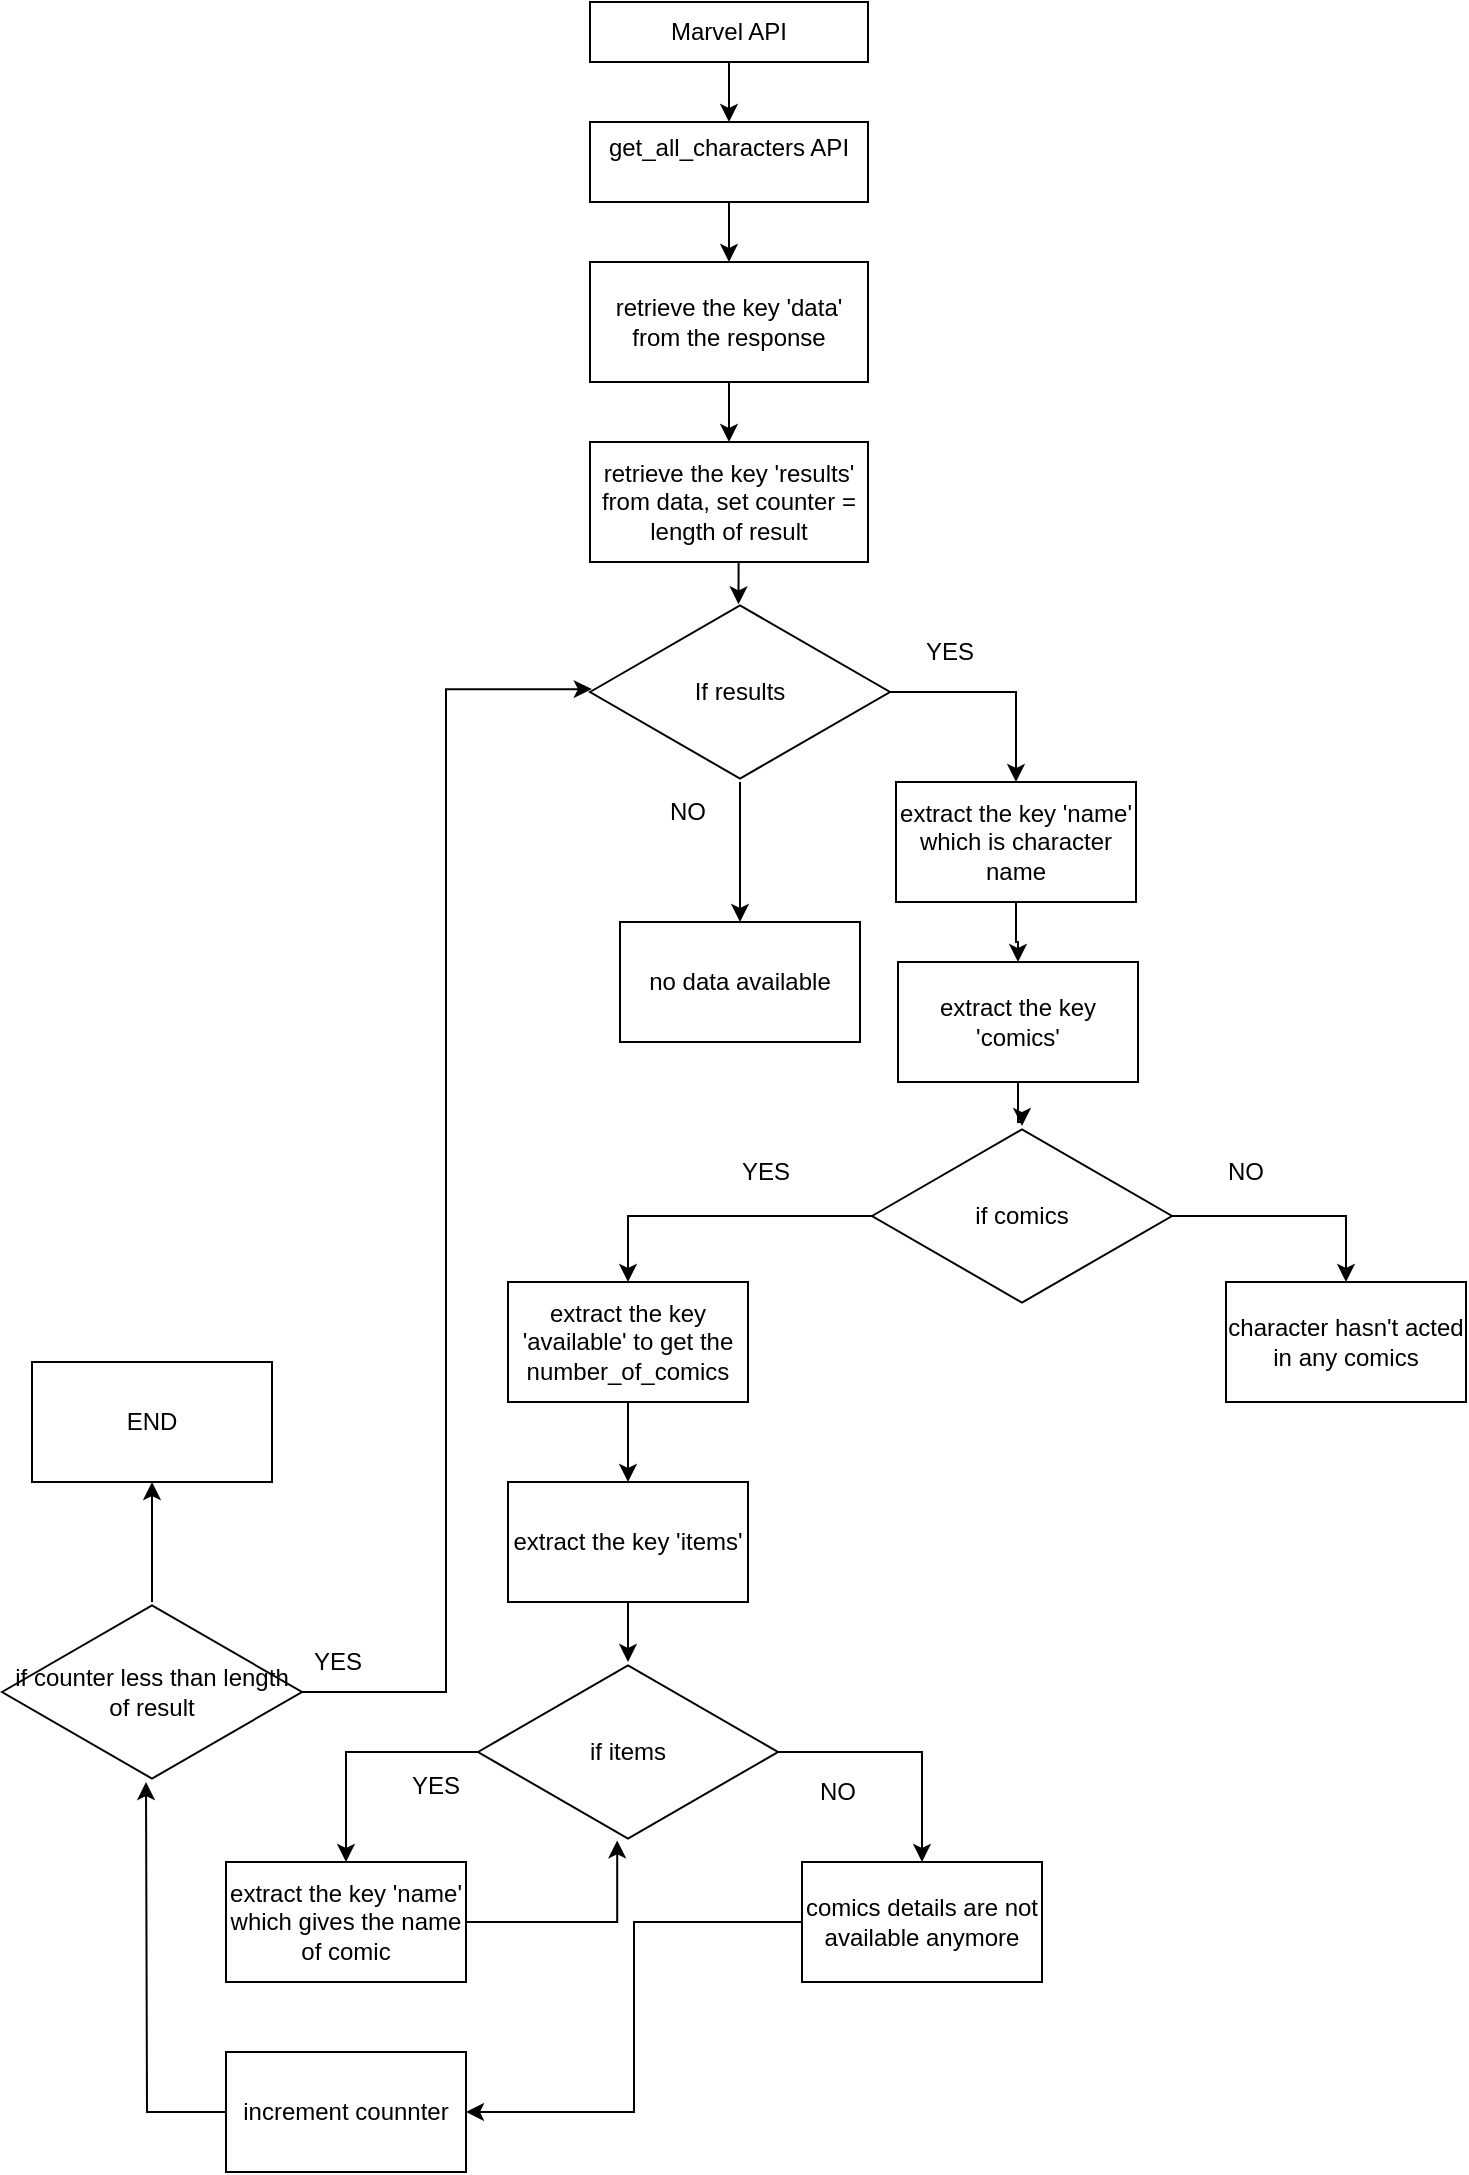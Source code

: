 <mxfile version="24.5.2" type="device">
  <diagram name="Page-1" id="FlFmTjVNdLPFIJBry7hO">
    <mxGraphModel dx="1235" dy="614" grid="1" gridSize="10" guides="1" tooltips="1" connect="1" arrows="1" fold="1" page="1" pageScale="1" pageWidth="850" pageHeight="1100" math="0" shadow="0">
      <root>
        <mxCell id="0" />
        <mxCell id="1" parent="0" />
        <mxCell id="bGXF6dSpcI4RN7ZMIMgQ-3" value="&lt;div&gt;&lt;br&gt;&lt;/div&gt;" style="text;html=1;align=center;verticalAlign=middle;whiteSpace=wrap;rounded=0;" vertex="1" parent="1">
          <mxGeometry x="381" y="210" width="60" height="30" as="geometry" />
        </mxCell>
        <mxCell id="bGXF6dSpcI4RN7ZMIMgQ-27" style="edgeStyle=orthogonalEdgeStyle;rounded=0;orthogonalLoop=1;jettySize=auto;html=1;exitX=0.5;exitY=1;exitDx=0;exitDy=0;entryX=0.5;entryY=0;entryDx=0;entryDy=0;" edge="1" parent="1" source="bGXF6dSpcI4RN7ZMIMgQ-8" target="bGXF6dSpcI4RN7ZMIMgQ-9">
          <mxGeometry relative="1" as="geometry" />
        </mxCell>
        <mxCell id="bGXF6dSpcI4RN7ZMIMgQ-8" value="Marvel API" style="rounded=0;whiteSpace=wrap;html=1;" vertex="1" parent="1">
          <mxGeometry x="302" y="10" width="139" height="30" as="geometry" />
        </mxCell>
        <mxCell id="bGXF6dSpcI4RN7ZMIMgQ-28" value="" style="edgeStyle=orthogonalEdgeStyle;rounded=0;orthogonalLoop=1;jettySize=auto;html=1;" edge="1" parent="1" source="bGXF6dSpcI4RN7ZMIMgQ-9" target="bGXF6dSpcI4RN7ZMIMgQ-15">
          <mxGeometry relative="1" as="geometry" />
        </mxCell>
        <mxCell id="bGXF6dSpcI4RN7ZMIMgQ-9" value="get_all_characters API&lt;div&gt;&lt;br&gt;&lt;/div&gt;" style="rounded=0;whiteSpace=wrap;html=1;" vertex="1" parent="1">
          <mxGeometry x="302" y="70" width="139" height="40" as="geometry" />
        </mxCell>
        <mxCell id="bGXF6dSpcI4RN7ZMIMgQ-70" style="edgeStyle=orthogonalEdgeStyle;rounded=0;orthogonalLoop=1;jettySize=auto;html=1;exitX=0.5;exitY=1;exitDx=0;exitDy=0;entryX=0.5;entryY=0;entryDx=0;entryDy=0;" edge="1" parent="1" source="bGXF6dSpcI4RN7ZMIMgQ-15" target="bGXF6dSpcI4RN7ZMIMgQ-16">
          <mxGeometry relative="1" as="geometry" />
        </mxCell>
        <mxCell id="bGXF6dSpcI4RN7ZMIMgQ-15" value="retrieve the key &#39;data&#39; from the response" style="rounded=0;whiteSpace=wrap;html=1;" vertex="1" parent="1">
          <mxGeometry x="302" y="140" width="139" height="60" as="geometry" />
        </mxCell>
        <mxCell id="bGXF6dSpcI4RN7ZMIMgQ-16" value="retrieve the key &#39;results&#39; from data, set counter = length of result" style="rounded=0;whiteSpace=wrap;html=1;" vertex="1" parent="1">
          <mxGeometry x="302" y="230" width="139" height="60" as="geometry" />
        </mxCell>
        <mxCell id="bGXF6dSpcI4RN7ZMIMgQ-30" style="edgeStyle=orthogonalEdgeStyle;rounded=0;orthogonalLoop=1;jettySize=auto;html=1;entryX=0.5;entryY=0;entryDx=0;entryDy=0;" edge="1" parent="1" source="bGXF6dSpcI4RN7ZMIMgQ-18" target="bGXF6dSpcI4RN7ZMIMgQ-19">
          <mxGeometry relative="1" as="geometry" />
        </mxCell>
        <mxCell id="bGXF6dSpcI4RN7ZMIMgQ-33" style="edgeStyle=orthogonalEdgeStyle;rounded=0;orthogonalLoop=1;jettySize=auto;html=1;entryX=0.5;entryY=0;entryDx=0;entryDy=0;" edge="1" parent="1" source="bGXF6dSpcI4RN7ZMIMgQ-18" target="bGXF6dSpcI4RN7ZMIMgQ-20">
          <mxGeometry relative="1" as="geometry" />
        </mxCell>
        <mxCell id="bGXF6dSpcI4RN7ZMIMgQ-18" value="If results" style="html=1;whiteSpace=wrap;aspect=fixed;shape=isoRectangle;" vertex="1" parent="1">
          <mxGeometry x="302" y="310" width="150" height="90" as="geometry" />
        </mxCell>
        <mxCell id="bGXF6dSpcI4RN7ZMIMgQ-19" value="no data available" style="rounded=0;whiteSpace=wrap;html=1;" vertex="1" parent="1">
          <mxGeometry x="317" y="470" width="120" height="60" as="geometry" />
        </mxCell>
        <mxCell id="bGXF6dSpcI4RN7ZMIMgQ-34" value="" style="edgeStyle=orthogonalEdgeStyle;rounded=0;orthogonalLoop=1;jettySize=auto;html=1;" edge="1" parent="1" source="bGXF6dSpcI4RN7ZMIMgQ-20" target="bGXF6dSpcI4RN7ZMIMgQ-21">
          <mxGeometry relative="1" as="geometry" />
        </mxCell>
        <mxCell id="bGXF6dSpcI4RN7ZMIMgQ-20" value="extract the key &#39;name&#39; which is character name" style="rounded=0;whiteSpace=wrap;html=1;" vertex="1" parent="1">
          <mxGeometry x="455" y="400" width="120" height="60" as="geometry" />
        </mxCell>
        <mxCell id="bGXF6dSpcI4RN7ZMIMgQ-35" value="" style="edgeStyle=orthogonalEdgeStyle;rounded=0;orthogonalLoop=1;jettySize=auto;html=1;" edge="1" parent="1" source="bGXF6dSpcI4RN7ZMIMgQ-21" target="bGXF6dSpcI4RN7ZMIMgQ-22">
          <mxGeometry relative="1" as="geometry" />
        </mxCell>
        <mxCell id="bGXF6dSpcI4RN7ZMIMgQ-21" value="extract the key &#39;comics&#39;" style="rounded=0;whiteSpace=wrap;html=1;" vertex="1" parent="1">
          <mxGeometry x="456" y="490" width="120" height="60" as="geometry" />
        </mxCell>
        <mxCell id="bGXF6dSpcI4RN7ZMIMgQ-37" style="edgeStyle=orthogonalEdgeStyle;rounded=0;orthogonalLoop=1;jettySize=auto;html=1;entryX=0.5;entryY=0;entryDx=0;entryDy=0;" edge="1" parent="1" source="bGXF6dSpcI4RN7ZMIMgQ-22" target="bGXF6dSpcI4RN7ZMIMgQ-23">
          <mxGeometry relative="1" as="geometry" />
        </mxCell>
        <mxCell id="bGXF6dSpcI4RN7ZMIMgQ-42" style="edgeStyle=orthogonalEdgeStyle;rounded=0;orthogonalLoop=1;jettySize=auto;html=1;entryX=0.5;entryY=0;entryDx=0;entryDy=0;" edge="1" parent="1" source="bGXF6dSpcI4RN7ZMIMgQ-22" target="bGXF6dSpcI4RN7ZMIMgQ-41">
          <mxGeometry relative="1" as="geometry" />
        </mxCell>
        <mxCell id="bGXF6dSpcI4RN7ZMIMgQ-22" value="if comics" style="html=1;whiteSpace=wrap;aspect=fixed;shape=isoRectangle;" vertex="1" parent="1">
          <mxGeometry x="443" y="572" width="150" height="90" as="geometry" />
        </mxCell>
        <mxCell id="bGXF6dSpcI4RN7ZMIMgQ-38" value="" style="edgeStyle=orthogonalEdgeStyle;rounded=0;orthogonalLoop=1;jettySize=auto;html=1;" edge="1" parent="1" source="bGXF6dSpcI4RN7ZMIMgQ-23" target="bGXF6dSpcI4RN7ZMIMgQ-24">
          <mxGeometry relative="1" as="geometry" />
        </mxCell>
        <mxCell id="bGXF6dSpcI4RN7ZMIMgQ-23" value="extract the key &#39;available&#39; to get the number_of_comics" style="rounded=0;whiteSpace=wrap;html=1;" vertex="1" parent="1">
          <mxGeometry x="261" y="650" width="120" height="60" as="geometry" />
        </mxCell>
        <mxCell id="bGXF6dSpcI4RN7ZMIMgQ-39" value="" style="edgeStyle=orthogonalEdgeStyle;rounded=0;orthogonalLoop=1;jettySize=auto;html=1;" edge="1" parent="1" source="bGXF6dSpcI4RN7ZMIMgQ-24" target="bGXF6dSpcI4RN7ZMIMgQ-25">
          <mxGeometry relative="1" as="geometry" />
        </mxCell>
        <mxCell id="bGXF6dSpcI4RN7ZMIMgQ-24" value="extract the key &#39;items&#39;" style="rounded=0;whiteSpace=wrap;html=1;" vertex="1" parent="1">
          <mxGeometry x="261" y="750" width="120" height="60" as="geometry" />
        </mxCell>
        <mxCell id="bGXF6dSpcI4RN7ZMIMgQ-40" style="edgeStyle=orthogonalEdgeStyle;rounded=0;orthogonalLoop=1;jettySize=auto;html=1;entryX=0.5;entryY=0;entryDx=0;entryDy=0;" edge="1" parent="1" source="bGXF6dSpcI4RN7ZMIMgQ-25" target="bGXF6dSpcI4RN7ZMIMgQ-26">
          <mxGeometry relative="1" as="geometry" />
        </mxCell>
        <mxCell id="bGXF6dSpcI4RN7ZMIMgQ-45" style="edgeStyle=orthogonalEdgeStyle;rounded=0;orthogonalLoop=1;jettySize=auto;html=1;" edge="1" parent="1" source="bGXF6dSpcI4RN7ZMIMgQ-25" target="bGXF6dSpcI4RN7ZMIMgQ-43">
          <mxGeometry relative="1" as="geometry" />
        </mxCell>
        <mxCell id="bGXF6dSpcI4RN7ZMIMgQ-25" value="if items" style="html=1;whiteSpace=wrap;aspect=fixed;shape=isoRectangle;" vertex="1" parent="1">
          <mxGeometry x="246" y="840" width="150" height="90" as="geometry" />
        </mxCell>
        <mxCell id="bGXF6dSpcI4RN7ZMIMgQ-26" value="extract the key &#39;name&#39; which gives the name of comic" style="rounded=0;whiteSpace=wrap;html=1;" vertex="1" parent="1">
          <mxGeometry x="120" y="940" width="120" height="60" as="geometry" />
        </mxCell>
        <mxCell id="bGXF6dSpcI4RN7ZMIMgQ-41" value="character hasn&#39;t acted in any comics" style="rounded=0;whiteSpace=wrap;html=1;" vertex="1" parent="1">
          <mxGeometry x="620" y="650" width="120" height="60" as="geometry" />
        </mxCell>
        <mxCell id="bGXF6dSpcI4RN7ZMIMgQ-72" style="edgeStyle=orthogonalEdgeStyle;rounded=0;orthogonalLoop=1;jettySize=auto;html=1;entryX=1;entryY=0.5;entryDx=0;entryDy=0;" edge="1" parent="1" source="bGXF6dSpcI4RN7ZMIMgQ-43" target="bGXF6dSpcI4RN7ZMIMgQ-57">
          <mxGeometry relative="1" as="geometry" />
        </mxCell>
        <mxCell id="bGXF6dSpcI4RN7ZMIMgQ-43" value="comics details are not available anymore" style="rounded=0;whiteSpace=wrap;html=1;" vertex="1" parent="1">
          <mxGeometry x="408" y="940" width="120" height="60" as="geometry" />
        </mxCell>
        <mxCell id="bGXF6dSpcI4RN7ZMIMgQ-50" value="YES" style="text;html=1;align=center;verticalAlign=middle;whiteSpace=wrap;rounded=0;" vertex="1" parent="1">
          <mxGeometry x="452" y="320" width="60" height="30" as="geometry" />
        </mxCell>
        <mxCell id="bGXF6dSpcI4RN7ZMIMgQ-51" value="YES" style="text;html=1;align=center;verticalAlign=middle;whiteSpace=wrap;rounded=0;" vertex="1" parent="1">
          <mxGeometry x="360" y="580" width="60" height="30" as="geometry" />
        </mxCell>
        <mxCell id="bGXF6dSpcI4RN7ZMIMgQ-52" value="NO" style="text;html=1;align=center;verticalAlign=middle;whiteSpace=wrap;rounded=0;" vertex="1" parent="1">
          <mxGeometry x="600" y="580" width="60" height="30" as="geometry" />
        </mxCell>
        <mxCell id="bGXF6dSpcI4RN7ZMIMgQ-53" value="YES" style="text;html=1;align=center;verticalAlign=middle;whiteSpace=wrap;rounded=0;" vertex="1" parent="1">
          <mxGeometry x="195" y="887" width="60" height="30" as="geometry" />
        </mxCell>
        <mxCell id="bGXF6dSpcI4RN7ZMIMgQ-54" value="NO" style="text;html=1;align=center;verticalAlign=middle;whiteSpace=wrap;rounded=0;" vertex="1" parent="1">
          <mxGeometry x="396" y="890" width="60" height="30" as="geometry" />
        </mxCell>
        <mxCell id="bGXF6dSpcI4RN7ZMIMgQ-56" style="edgeStyle=orthogonalEdgeStyle;rounded=0;orthogonalLoop=1;jettySize=auto;html=1;entryX=0.464;entryY=0.991;entryDx=0;entryDy=0;entryPerimeter=0;" edge="1" parent="1" source="bGXF6dSpcI4RN7ZMIMgQ-26" target="bGXF6dSpcI4RN7ZMIMgQ-25">
          <mxGeometry relative="1" as="geometry" />
        </mxCell>
        <mxCell id="bGXF6dSpcI4RN7ZMIMgQ-60" style="edgeStyle=orthogonalEdgeStyle;rounded=0;orthogonalLoop=1;jettySize=auto;html=1;" edge="1" parent="1" source="bGXF6dSpcI4RN7ZMIMgQ-57">
          <mxGeometry relative="1" as="geometry">
            <mxPoint x="80" y="900.0" as="targetPoint" />
          </mxGeometry>
        </mxCell>
        <mxCell id="bGXF6dSpcI4RN7ZMIMgQ-57" value="increment counnter" style="rounded=0;whiteSpace=wrap;html=1;" vertex="1" parent="1">
          <mxGeometry x="120" y="1035" width="120" height="60" as="geometry" />
        </mxCell>
        <mxCell id="bGXF6dSpcI4RN7ZMIMgQ-68" value="" style="edgeStyle=orthogonalEdgeStyle;rounded=0;orthogonalLoop=1;jettySize=auto;html=1;" edge="1" parent="1" source="bGXF6dSpcI4RN7ZMIMgQ-59" target="bGXF6dSpcI4RN7ZMIMgQ-66">
          <mxGeometry relative="1" as="geometry" />
        </mxCell>
        <mxCell id="bGXF6dSpcI4RN7ZMIMgQ-59" value="if counter less than length of result" style="html=1;whiteSpace=wrap;aspect=fixed;shape=isoRectangle;" vertex="1" parent="1">
          <mxGeometry x="8" y="810" width="150" height="90" as="geometry" />
        </mxCell>
        <mxCell id="bGXF6dSpcI4RN7ZMIMgQ-62" value="YES" style="text;html=1;align=center;verticalAlign=middle;whiteSpace=wrap;rounded=0;" vertex="1" parent="1">
          <mxGeometry x="146" y="825" width="60" height="30" as="geometry" />
        </mxCell>
        <mxCell id="bGXF6dSpcI4RN7ZMIMgQ-64" style="edgeStyle=orthogonalEdgeStyle;rounded=0;orthogonalLoop=1;jettySize=auto;html=1;entryX=0.006;entryY=0.484;entryDx=0;entryDy=0;entryPerimeter=0;" edge="1" parent="1" source="bGXF6dSpcI4RN7ZMIMgQ-59" target="bGXF6dSpcI4RN7ZMIMgQ-18">
          <mxGeometry relative="1" as="geometry" />
        </mxCell>
        <mxCell id="bGXF6dSpcI4RN7ZMIMgQ-65" value="NO" style="text;html=1;align=center;verticalAlign=middle;whiteSpace=wrap;rounded=0;" vertex="1" parent="1">
          <mxGeometry x="321" y="400" width="60" height="30" as="geometry" />
        </mxCell>
        <mxCell id="bGXF6dSpcI4RN7ZMIMgQ-66" value="END" style="rounded=0;whiteSpace=wrap;html=1;" vertex="1" parent="1">
          <mxGeometry x="23" y="690" width="120" height="60" as="geometry" />
        </mxCell>
        <mxCell id="bGXF6dSpcI4RN7ZMIMgQ-71" style="edgeStyle=orthogonalEdgeStyle;rounded=0;orthogonalLoop=1;jettySize=auto;html=1;exitX=0.5;exitY=1;exitDx=0;exitDy=0;entryX=0.495;entryY=0.013;entryDx=0;entryDy=0;entryPerimeter=0;" edge="1" parent="1" source="bGXF6dSpcI4RN7ZMIMgQ-16" target="bGXF6dSpcI4RN7ZMIMgQ-18">
          <mxGeometry relative="1" as="geometry" />
        </mxCell>
      </root>
    </mxGraphModel>
  </diagram>
</mxfile>
